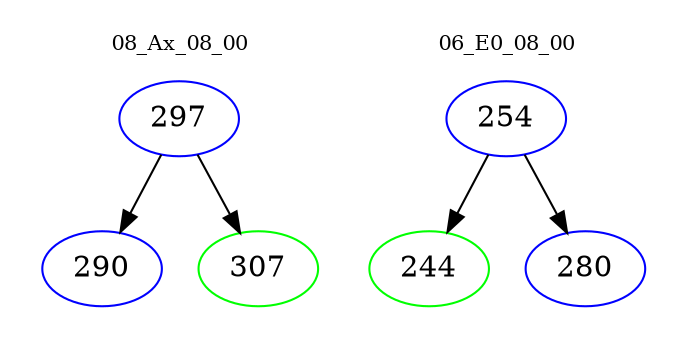 digraph{
subgraph cluster_0 {
color = white
label = "08_Ax_08_00";
fontsize=10;
T0_297 [label="297", color="blue"]
T0_297 -> T0_290 [color="black"]
T0_290 [label="290", color="blue"]
T0_297 -> T0_307 [color="black"]
T0_307 [label="307", color="green"]
}
subgraph cluster_1 {
color = white
label = "06_E0_08_00";
fontsize=10;
T1_254 [label="254", color="blue"]
T1_254 -> T1_244 [color="black"]
T1_244 [label="244", color="green"]
T1_254 -> T1_280 [color="black"]
T1_280 [label="280", color="blue"]
}
}

